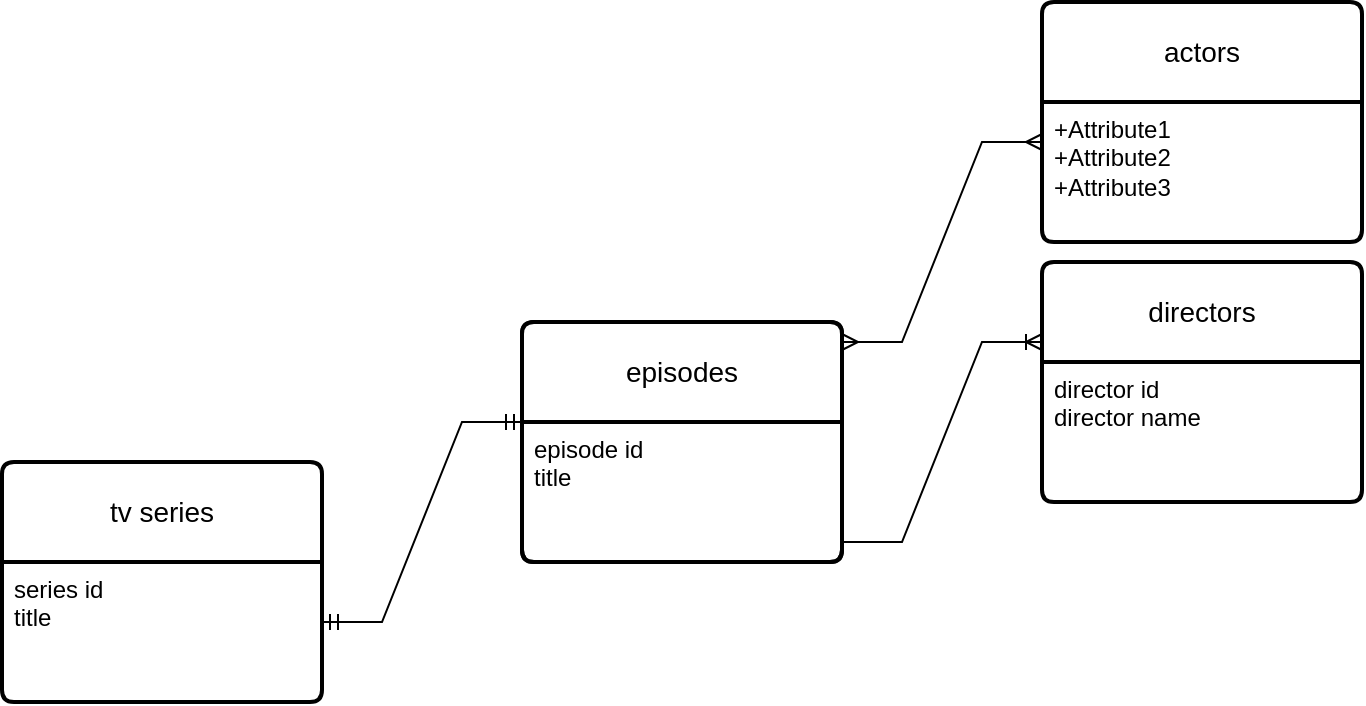 <mxfile version="24.1.0" type="device">
  <diagram name="Page-1" id="UiQxAiKJv5o06Xp-eF5n">
    <mxGraphModel dx="864" dy="516" grid="1" gridSize="10" guides="1" tooltips="1" connect="1" arrows="1" fold="1" page="1" pageScale="1" pageWidth="850" pageHeight="1100" math="0" shadow="0">
      <root>
        <mxCell id="0" />
        <mxCell id="1" parent="0" />
        <mxCell id="05FeXUpYjuFn3OBoqu_k-1" value="Entity" style="swimlane;childLayout=stackLayout;horizontal=1;startSize=50;horizontalStack=0;rounded=1;fontSize=14;fontStyle=0;strokeWidth=2;resizeParent=0;resizeLast=1;shadow=0;dashed=0;align=center;arcSize=4;whiteSpace=wrap;html=1;" vertex="1" parent="1">
          <mxGeometry x="340" y="210" width="160" height="120" as="geometry" />
        </mxCell>
        <mxCell id="05FeXUpYjuFn3OBoqu_k-2" value="&lt;div&gt;episode id&lt;/div&gt;&lt;div&gt;title&lt;/div&gt;" style="align=left;strokeColor=none;fillColor=none;spacingLeft=4;fontSize=12;verticalAlign=top;resizable=0;rotatable=0;part=1;html=1;" vertex="1" parent="05FeXUpYjuFn3OBoqu_k-1">
          <mxGeometry y="50" width="160" height="70" as="geometry" />
        </mxCell>
        <mxCell id="05FeXUpYjuFn3OBoqu_k-3" value="episodes" style="swimlane;childLayout=stackLayout;horizontal=1;startSize=50;horizontalStack=0;rounded=1;fontSize=14;fontStyle=0;strokeWidth=2;resizeParent=0;resizeLast=1;shadow=0;dashed=0;align=center;arcSize=4;whiteSpace=wrap;html=1;" vertex="1" parent="1">
          <mxGeometry x="340" y="210" width="160" height="120" as="geometry" />
        </mxCell>
        <mxCell id="05FeXUpYjuFn3OBoqu_k-5" value="tv series" style="swimlane;childLayout=stackLayout;horizontal=1;startSize=50;horizontalStack=0;rounded=1;fontSize=14;fontStyle=0;strokeWidth=2;resizeParent=0;resizeLast=1;shadow=0;dashed=0;align=center;arcSize=4;whiteSpace=wrap;html=1;" vertex="1" parent="1">
          <mxGeometry x="80" y="280" width="160" height="120" as="geometry" />
        </mxCell>
        <mxCell id="05FeXUpYjuFn3OBoqu_k-6" value="series id&lt;div&gt;title&lt;/div&gt;" style="align=left;strokeColor=none;fillColor=none;spacingLeft=4;fontSize=12;verticalAlign=top;resizable=0;rotatable=0;part=1;html=1;" vertex="1" parent="05FeXUpYjuFn3OBoqu_k-5">
          <mxGeometry y="50" width="160" height="70" as="geometry" />
        </mxCell>
        <mxCell id="05FeXUpYjuFn3OBoqu_k-8" value="directors" style="swimlane;childLayout=stackLayout;horizontal=1;startSize=50;horizontalStack=0;rounded=1;fontSize=14;fontStyle=0;strokeWidth=2;resizeParent=0;resizeLast=1;shadow=0;dashed=0;align=center;arcSize=4;whiteSpace=wrap;html=1;" vertex="1" parent="1">
          <mxGeometry x="600" y="180" width="160" height="120" as="geometry" />
        </mxCell>
        <mxCell id="05FeXUpYjuFn3OBoqu_k-9" value="director id&lt;div&gt;director name&lt;/div&gt;" style="align=left;strokeColor=none;fillColor=none;spacingLeft=4;fontSize=12;verticalAlign=top;resizable=0;rotatable=0;part=1;html=1;" vertex="1" parent="05FeXUpYjuFn3OBoqu_k-8">
          <mxGeometry y="50" width="160" height="70" as="geometry" />
        </mxCell>
        <mxCell id="05FeXUpYjuFn3OBoqu_k-10" value="actors" style="swimlane;childLayout=stackLayout;horizontal=1;startSize=50;horizontalStack=0;rounded=1;fontSize=14;fontStyle=0;strokeWidth=2;resizeParent=0;resizeLast=1;shadow=0;dashed=0;align=center;arcSize=4;whiteSpace=wrap;html=1;" vertex="1" parent="1">
          <mxGeometry x="600" y="50" width="160" height="120" as="geometry" />
        </mxCell>
        <mxCell id="05FeXUpYjuFn3OBoqu_k-11" value="+Attribute1&#xa;+Attribute2&#xa;+Attribute3" style="align=left;strokeColor=none;fillColor=none;spacingLeft=4;fontSize=12;verticalAlign=top;resizable=0;rotatable=0;part=1;html=1;" vertex="1" parent="05FeXUpYjuFn3OBoqu_k-10">
          <mxGeometry y="50" width="160" height="70" as="geometry" />
        </mxCell>
        <mxCell id="05FeXUpYjuFn3OBoqu_k-13" value="" style="edgeStyle=entityRelationEdgeStyle;fontSize=12;html=1;endArrow=ERoneToMany;rounded=0;" edge="1" parent="1">
          <mxGeometry width="100" height="100" relative="1" as="geometry">
            <mxPoint x="500" y="320" as="sourcePoint" />
            <mxPoint x="600" y="220" as="targetPoint" />
          </mxGeometry>
        </mxCell>
        <mxCell id="05FeXUpYjuFn3OBoqu_k-15" value="" style="edgeStyle=entityRelationEdgeStyle;fontSize=12;html=1;endArrow=ERmany;startArrow=ERmany;rounded=0;" edge="1" parent="1">
          <mxGeometry width="100" height="100" relative="1" as="geometry">
            <mxPoint x="500" y="220" as="sourcePoint" />
            <mxPoint x="600" y="120" as="targetPoint" />
          </mxGeometry>
        </mxCell>
        <mxCell id="05FeXUpYjuFn3OBoqu_k-16" value="" style="edgeStyle=entityRelationEdgeStyle;fontSize=12;html=1;endArrow=ERmandOne;startArrow=ERmandOne;rounded=0;" edge="1" parent="1">
          <mxGeometry width="100" height="100" relative="1" as="geometry">
            <mxPoint x="240" y="360" as="sourcePoint" />
            <mxPoint x="340" y="260" as="targetPoint" />
          </mxGeometry>
        </mxCell>
      </root>
    </mxGraphModel>
  </diagram>
</mxfile>
